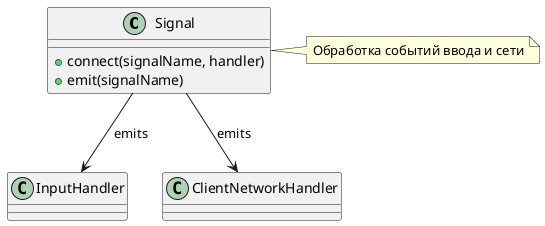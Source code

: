 @startuml
class Signal {
    +connect(signalName, handler)
    +emit(signalName)
}

class InputHandler
class ClientNetworkHandler

Signal --> InputHandler : emits
Signal --> ClientNetworkHandler : emits

note right of Signal
  Обработка событий ввода и сети
end note
@enduml